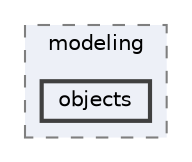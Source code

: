 digraph "/home/runner/work/idol/idol/lib/include/idol/mixed-integer/modeling/objects"
{
 // LATEX_PDF_SIZE
  bgcolor="transparent";
  edge [fontname=Helvetica,fontsize=10,labelfontname=Helvetica,labelfontsize=10];
  node [fontname=Helvetica,fontsize=10,shape=box,height=0.2,width=0.4];
  compound=true
  subgraph clusterdir_9f224e2beeb4d25f0fbc154993daf8eb {
    graph [ bgcolor="#edf0f7", pencolor="grey50", label="modeling", fontname=Helvetica,fontsize=10 style="filled,dashed", URL="dir_9f224e2beeb4d25f0fbc154993daf8eb.html",tooltip=""]
  dir_ab50a50fcd322a730a5322d94200ea1d [label="objects", fillcolor="#edf0f7", color="grey25", style="filled,bold", URL="dir_ab50a50fcd322a730a5322d94200ea1d.html",tooltip=""];
  }
}
